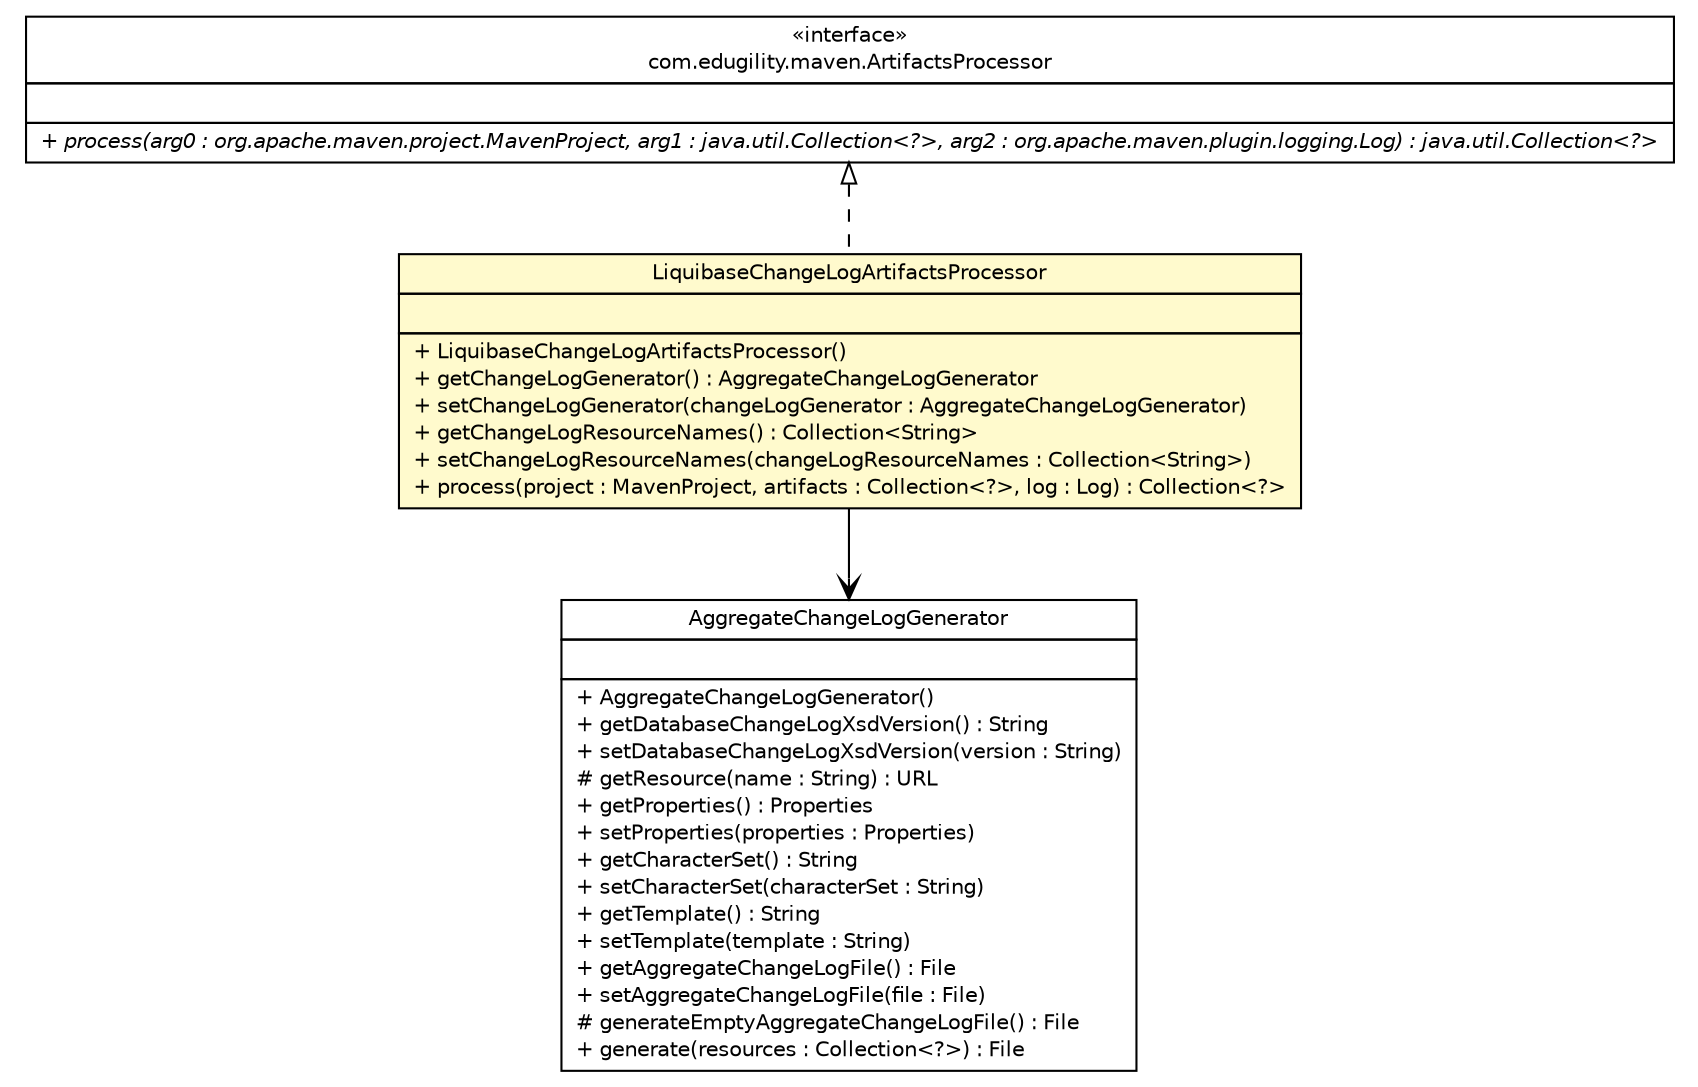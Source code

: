 #!/usr/local/bin/dot
#
# Class diagram 
# Generated by UMLGraph version R5_6-24-gf6e263 (http://www.umlgraph.org/)
#

digraph G {
	edge [fontname="Helvetica",fontsize=10,labelfontname="Helvetica",labelfontsize=10];
	node [fontname="Helvetica",fontsize=10,shape=plaintext];
	nodesep=0.25;
	ranksep=0.5;
	// com.edugility.maven.liquibase.LiquibaseChangeLogArtifactsProcessor
	c14 [label=<<table title="com.edugility.maven.liquibase.LiquibaseChangeLogArtifactsProcessor" border="0" cellborder="1" cellspacing="0" cellpadding="2" port="p" bgcolor="lemonChiffon" href="./LiquibaseChangeLogArtifactsProcessor.html">
		<tr><td><table border="0" cellspacing="0" cellpadding="1">
<tr><td align="center" balign="center"> LiquibaseChangeLogArtifactsProcessor </td></tr>
		</table></td></tr>
		<tr><td><table border="0" cellspacing="0" cellpadding="1">
<tr><td align="left" balign="left">  </td></tr>
		</table></td></tr>
		<tr><td><table border="0" cellspacing="0" cellpadding="1">
<tr><td align="left" balign="left"> + LiquibaseChangeLogArtifactsProcessor() </td></tr>
<tr><td align="left" balign="left"> + getChangeLogGenerator() : AggregateChangeLogGenerator </td></tr>
<tr><td align="left" balign="left"> + setChangeLogGenerator(changeLogGenerator : AggregateChangeLogGenerator) </td></tr>
<tr><td align="left" balign="left"> + getChangeLogResourceNames() : Collection&lt;String&gt; </td></tr>
<tr><td align="left" balign="left"> + setChangeLogResourceNames(changeLogResourceNames : Collection&lt;String&gt;) </td></tr>
<tr><td align="left" balign="left"> + process(project : MavenProject, artifacts : Collection&lt;?&gt;, log : Log) : Collection&lt;?&gt; </td></tr>
		</table></td></tr>
		</table>>, URL="./LiquibaseChangeLogArtifactsProcessor.html", fontname="Helvetica", fontcolor="black", fontsize=10.0];
	// com.edugility.maven.liquibase.AggregateChangeLogGenerator
	c15 [label=<<table title="com.edugility.maven.liquibase.AggregateChangeLogGenerator" border="0" cellborder="1" cellspacing="0" cellpadding="2" port="p" href="./AggregateChangeLogGenerator.html">
		<tr><td><table border="0" cellspacing="0" cellpadding="1">
<tr><td align="center" balign="center"> AggregateChangeLogGenerator </td></tr>
		</table></td></tr>
		<tr><td><table border="0" cellspacing="0" cellpadding="1">
<tr><td align="left" balign="left">  </td></tr>
		</table></td></tr>
		<tr><td><table border="0" cellspacing="0" cellpadding="1">
<tr><td align="left" balign="left"> + AggregateChangeLogGenerator() </td></tr>
<tr><td align="left" balign="left"> + getDatabaseChangeLogXsdVersion() : String </td></tr>
<tr><td align="left" balign="left"> + setDatabaseChangeLogXsdVersion(version : String) </td></tr>
<tr><td align="left" balign="left"> # getResource(name : String) : URL </td></tr>
<tr><td align="left" balign="left"> + getProperties() : Properties </td></tr>
<tr><td align="left" balign="left"> + setProperties(properties : Properties) </td></tr>
<tr><td align="left" balign="left"> + getCharacterSet() : String </td></tr>
<tr><td align="left" balign="left"> + setCharacterSet(characterSet : String) </td></tr>
<tr><td align="left" balign="left"> + getTemplate() : String </td></tr>
<tr><td align="left" balign="left"> + setTemplate(template : String) </td></tr>
<tr><td align="left" balign="left"> + getAggregateChangeLogFile() : File </td></tr>
<tr><td align="left" balign="left"> + setAggregateChangeLogFile(file : File) </td></tr>
<tr><td align="left" balign="left"> # generateEmptyAggregateChangeLogFile() : File </td></tr>
<tr><td align="left" balign="left"> + generate(resources : Collection&lt;?&gt;) : File </td></tr>
		</table></td></tr>
		</table>>, URL="./AggregateChangeLogGenerator.html", fontname="Helvetica", fontcolor="black", fontsize=10.0];
	//com.edugility.maven.liquibase.LiquibaseChangeLogArtifactsProcessor implements com.edugility.maven.ArtifactsProcessor
	c16:p -> c14:p [dir=back,arrowtail=empty,style=dashed];
	// com.edugility.maven.liquibase.LiquibaseChangeLogArtifactsProcessor NAVASSOC com.edugility.maven.liquibase.AggregateChangeLogGenerator
	c14:p -> c15:p [taillabel="", label="", headlabel="", fontname="Helvetica", fontcolor="black", fontsize=10.0, color="black", arrowhead=open];
	// com.edugility.maven.ArtifactsProcessor
	c16 [label=<<table title="com.edugility.maven.ArtifactsProcessor" border="0" cellborder="1" cellspacing="0" cellpadding="2" port="p" href="http://ljnelson.github.io/artifact-maven-plugin/apidocs/com/edugility/maven/ArtifactsProcessor.html">
		<tr><td><table border="0" cellspacing="0" cellpadding="1">
<tr><td align="center" balign="center"> &#171;interface&#187; </td></tr>
<tr><td align="center" balign="center"> com.edugility.maven.ArtifactsProcessor </td></tr>
		</table></td></tr>
		<tr><td><table border="0" cellspacing="0" cellpadding="1">
<tr><td align="left" balign="left">  </td></tr>
		</table></td></tr>
		<tr><td><table border="0" cellspacing="0" cellpadding="1">
<tr><td align="left" balign="left"><font face="Helvetica-Oblique" point-size="10.0"> + process(arg0 : org.apache.maven.project.MavenProject, arg1 : java.util.Collection&lt;?&gt;, arg2 : org.apache.maven.plugin.logging.Log) : java.util.Collection&lt;?&gt; </font></td></tr>
		</table></td></tr>
		</table>>, URL="http://ljnelson.github.io/artifact-maven-plugin/apidocs/com/edugility/maven/ArtifactsProcessor.html", fontname="Helvetica", fontcolor="black", fontsize=10.0];
}

